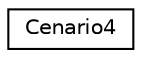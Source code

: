 digraph "Graphical Class Hierarchy"
{
 // LATEX_PDF_SIZE
  edge [fontname="Helvetica",fontsize="10",labelfontname="Helvetica",labelfontsize="10"];
  node [fontname="Helvetica",fontsize="10",shape=record];
  rankdir="LR";
  Node0 [label="Cenario4",height=0.2,width=0.4,color="black", fillcolor="white", style="filled",URL="$classCenario4.html",tooltip=" "];
}
